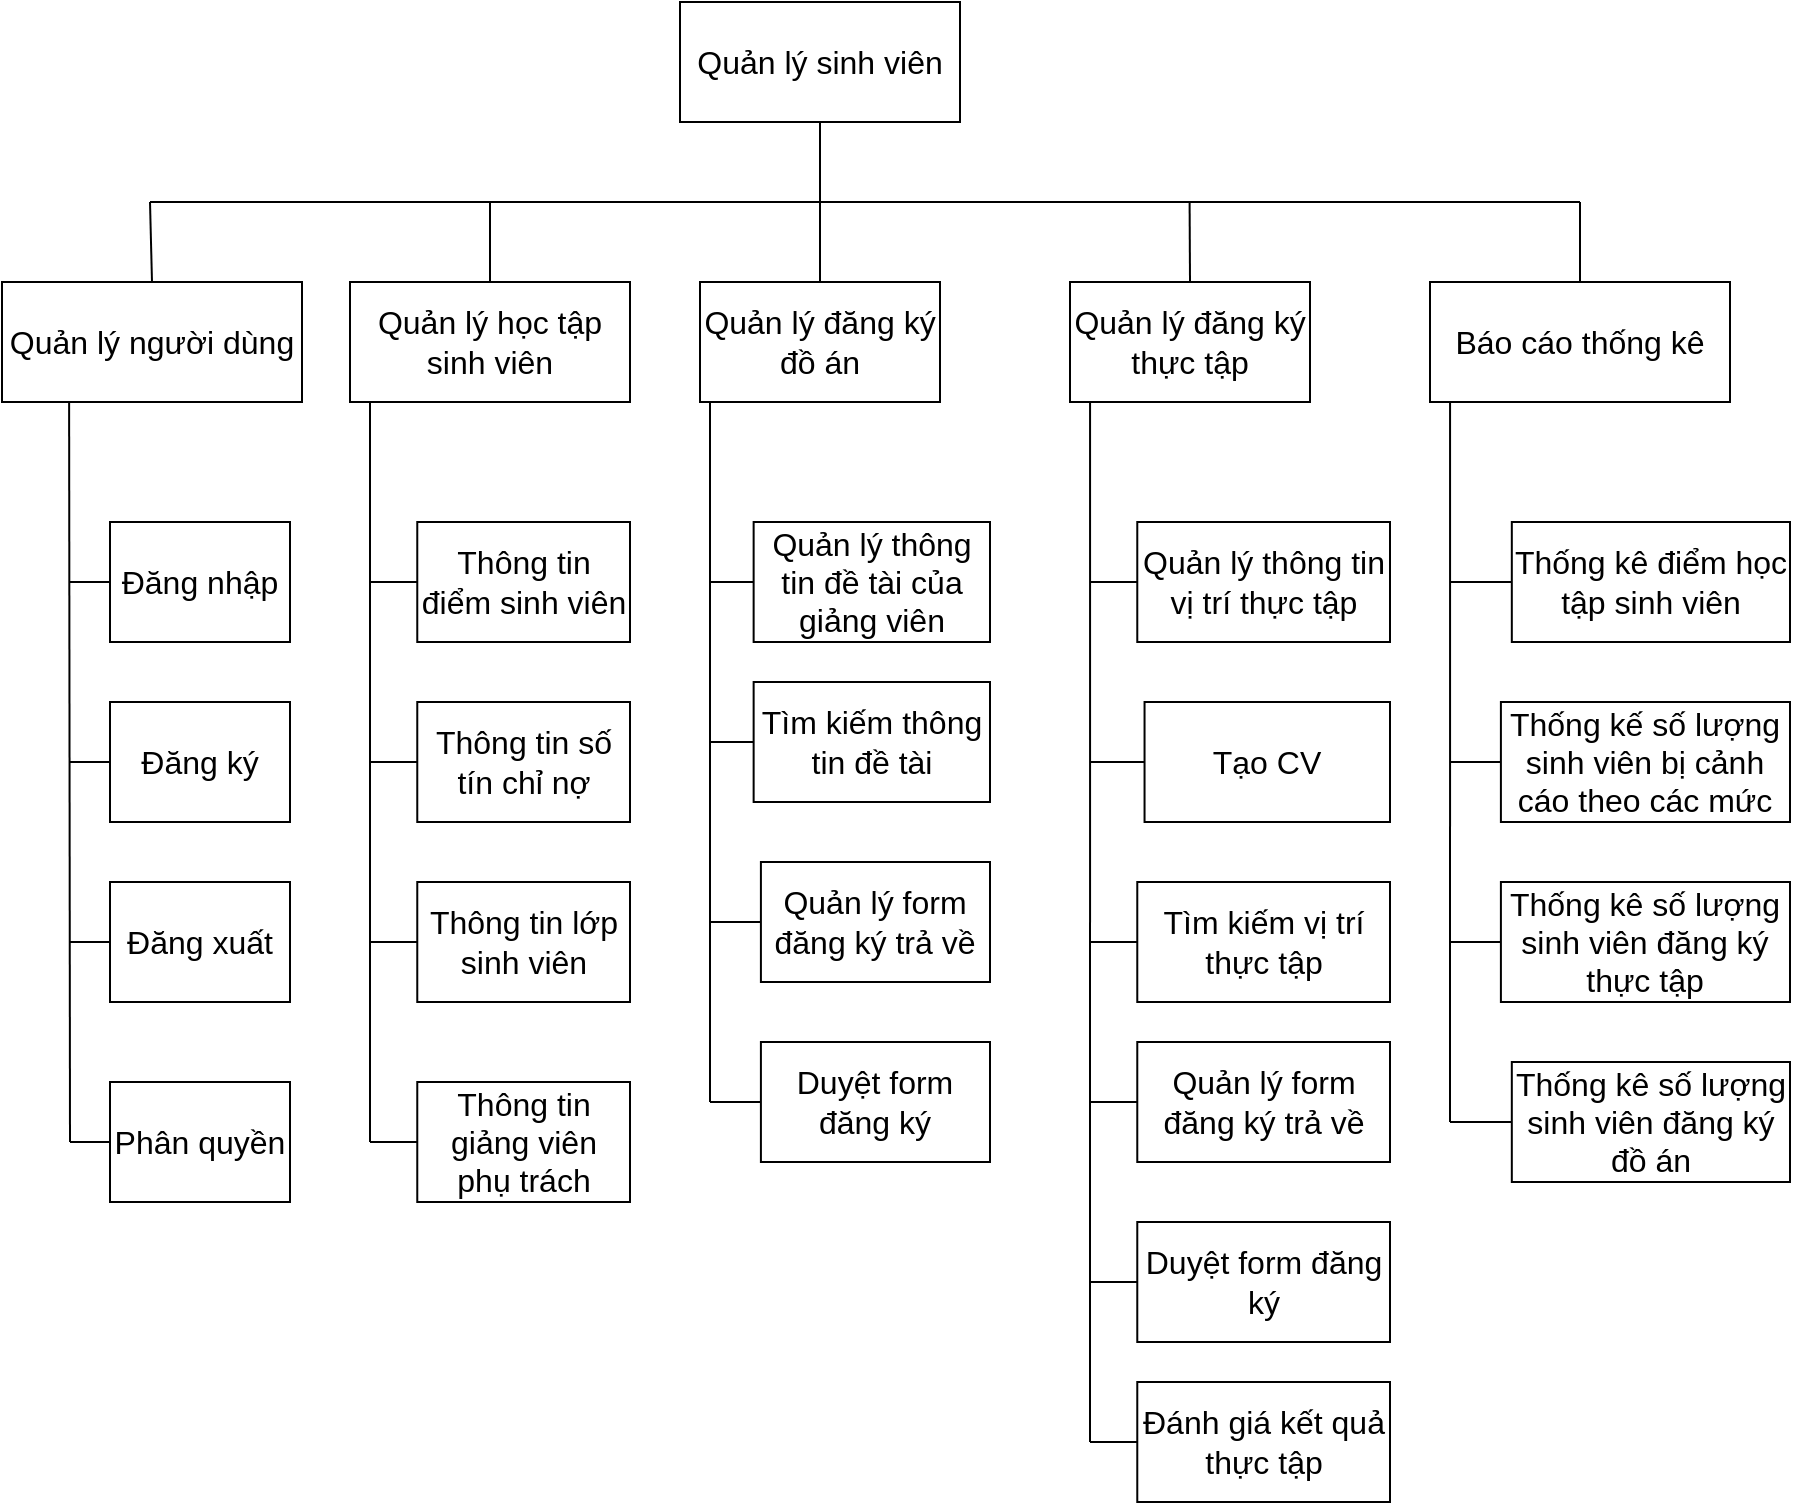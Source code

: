 <mxfile version="20.6.2" type="device"><diagram id="Tv4tAAQu98SSS8ZNaxY-" name="Page-1"><mxGraphModel dx="2060" dy="1002" grid="1" gridSize="10" guides="1" tooltips="1" connect="1" arrows="1" fold="1" page="1" pageScale="1" pageWidth="850" pageHeight="1100" math="0" shadow="0"><root><mxCell id="0"/><mxCell id="1" parent="0"/><mxCell id="yKUZTNJoOucslOGtdjoW-1" value="Quản lý sinh viên" style="rounded=0;whiteSpace=wrap;html=1;fontSize=16;" vertex="1" parent="1"><mxGeometry x="325" y="60" width="140" height="60" as="geometry"/></mxCell><mxCell id="yKUZTNJoOucslOGtdjoW-2" value="Quản lý người dùng" style="rounded=0;whiteSpace=wrap;html=1;fontSize=16;" vertex="1" parent="1"><mxGeometry x="-14" y="200" width="150" height="60" as="geometry"/></mxCell><mxCell id="yKUZTNJoOucslOGtdjoW-3" value="Quản lý học tập sinh viên" style="rounded=0;whiteSpace=wrap;html=1;fontSize=16;" vertex="1" parent="1"><mxGeometry x="160" y="200" width="140" height="60" as="geometry"/></mxCell><mxCell id="yKUZTNJoOucslOGtdjoW-4" value="Báo cáo thống kê" style="rounded=0;whiteSpace=wrap;html=1;fontSize=16;" vertex="1" parent="1"><mxGeometry x="700" y="200" width="150" height="60" as="geometry"/></mxCell><mxCell id="yKUZTNJoOucslOGtdjoW-5" value="" style="endArrow=none;html=1;fontSize=16;" edge="1" parent="1"><mxGeometry width="50" height="50" relative="1" as="geometry"><mxPoint x="60" y="160" as="sourcePoint"/><mxPoint x="775" y="160" as="targetPoint"/></mxGeometry></mxCell><mxCell id="yKUZTNJoOucslOGtdjoW-6" value="" style="endArrow=none;html=1;entryX=0.5;entryY=1;entryDx=0;entryDy=0;fontSize=16;" edge="1" parent="1" target="yKUZTNJoOucslOGtdjoW-1"><mxGeometry width="50" height="50" relative="1" as="geometry"><mxPoint x="395" y="160" as="sourcePoint"/><mxPoint x="480" y="340" as="targetPoint"/></mxGeometry></mxCell><mxCell id="yKUZTNJoOucslOGtdjoW-7" value="" style="endArrow=none;html=1;exitX=0.5;exitY=0;exitDx=0;exitDy=0;fontSize=16;" edge="1" parent="1" source="yKUZTNJoOucslOGtdjoW-2"><mxGeometry width="50" height="50" relative="1" as="geometry"><mxPoint x="62" y="200" as="sourcePoint"/><mxPoint x="60" y="160" as="targetPoint"/></mxGeometry></mxCell><mxCell id="yKUZTNJoOucslOGtdjoW-8" value="" style="endArrow=none;html=1;exitX=0.5;exitY=0;exitDx=0;exitDy=0;fontSize=16;" edge="1" parent="1" source="yKUZTNJoOucslOGtdjoW-3"><mxGeometry width="50" height="50" relative="1" as="geometry"><mxPoint x="274" y="270" as="sourcePoint"/><mxPoint x="230" y="160" as="targetPoint"/></mxGeometry></mxCell><mxCell id="yKUZTNJoOucslOGtdjoW-9" value="" style="endArrow=none;html=1;exitX=0.5;exitY=0;exitDx=0;exitDy=0;fontSize=16;" edge="1" parent="1" source="yKUZTNJoOucslOGtdjoW-4"><mxGeometry width="50" height="50" relative="1" as="geometry"><mxPoint x="530" y="280" as="sourcePoint"/><mxPoint x="775" y="160" as="targetPoint"/></mxGeometry></mxCell><mxCell id="yKUZTNJoOucslOGtdjoW-10" value="" style="endArrow=none;html=1;entryX=0.088;entryY=1.008;entryDx=0;entryDy=0;entryPerimeter=0;fontSize=16;" edge="1" parent="1"><mxGeometry width="50" height="50" relative="1" as="geometry"><mxPoint x="20" y="630" as="sourcePoint"/><mxPoint x="19.56" y="260.48" as="targetPoint"/></mxGeometry></mxCell><mxCell id="yKUZTNJoOucslOGtdjoW-11" value="" style="group;fontSize=16;" vertex="1" connectable="0" parent="1"><mxGeometry x="20" y="320" width="110" height="60" as="geometry"/></mxCell><mxCell id="yKUZTNJoOucslOGtdjoW-12" value="Đăng nhập" style="rounded=0;whiteSpace=wrap;html=1;fontSize=16;" vertex="1" parent="yKUZTNJoOucslOGtdjoW-11"><mxGeometry x="20" width="90" height="60" as="geometry"/></mxCell><mxCell id="yKUZTNJoOucslOGtdjoW-13" value="" style="endArrow=none;html=1;exitX=0;exitY=0.5;exitDx=0;exitDy=0;fontSize=16;" edge="1" parent="yKUZTNJoOucslOGtdjoW-11" source="yKUZTNJoOucslOGtdjoW-12"><mxGeometry width="50" height="50" relative="1" as="geometry"><mxPoint x="90" y="220" as="sourcePoint"/><mxPoint y="30" as="targetPoint"/></mxGeometry></mxCell><mxCell id="yKUZTNJoOucslOGtdjoW-14" value="" style="group;fontSize=16;" vertex="1" connectable="0" parent="1"><mxGeometry x="20" y="410" width="110" height="60" as="geometry"/></mxCell><mxCell id="yKUZTNJoOucslOGtdjoW-15" value="Đăng ký" style="rounded=0;whiteSpace=wrap;html=1;fontSize=16;" vertex="1" parent="yKUZTNJoOucslOGtdjoW-14"><mxGeometry x="20" width="90" height="60" as="geometry"/></mxCell><mxCell id="yKUZTNJoOucslOGtdjoW-16" value="" style="endArrow=none;html=1;exitX=0;exitY=0.5;exitDx=0;exitDy=0;fontSize=16;" edge="1" parent="yKUZTNJoOucslOGtdjoW-14" source="yKUZTNJoOucslOGtdjoW-15"><mxGeometry width="50" height="50" relative="1" as="geometry"><mxPoint x="90" y="220" as="sourcePoint"/><mxPoint y="30" as="targetPoint"/></mxGeometry></mxCell><mxCell id="yKUZTNJoOucslOGtdjoW-17" value="" style="group;fontSize=16;" vertex="1" connectable="0" parent="1"><mxGeometry x="20" y="500" width="110" height="60" as="geometry"/></mxCell><mxCell id="yKUZTNJoOucslOGtdjoW-18" value="Đăng xuất" style="rounded=0;whiteSpace=wrap;html=1;fontSize=16;" vertex="1" parent="yKUZTNJoOucslOGtdjoW-17"><mxGeometry x="20" width="90" height="60" as="geometry"/></mxCell><mxCell id="yKUZTNJoOucslOGtdjoW-19" value="" style="endArrow=none;html=1;exitX=0;exitY=0.5;exitDx=0;exitDy=0;fontSize=16;" edge="1" parent="yKUZTNJoOucslOGtdjoW-17" source="yKUZTNJoOucslOGtdjoW-18"><mxGeometry width="50" height="50" relative="1" as="geometry"><mxPoint x="90" y="220" as="sourcePoint"/><mxPoint y="30" as="targetPoint"/></mxGeometry></mxCell><mxCell id="yKUZTNJoOucslOGtdjoW-20" value="" style="endArrow=none;html=1;fontSize=16;" edge="1" parent="1"><mxGeometry width="50" height="50" relative="1" as="geometry"><mxPoint x="170" y="630" as="sourcePoint"/><mxPoint x="170" y="260" as="targetPoint"/></mxGeometry></mxCell><mxCell id="yKUZTNJoOucslOGtdjoW-21" value="" style="group;fontSize=16;" vertex="1" connectable="0" parent="1"><mxGeometry x="170" y="320" width="130" height="60" as="geometry"/></mxCell><mxCell id="yKUZTNJoOucslOGtdjoW-22" value="Thông tin điểm sinh viên" style="rounded=0;whiteSpace=wrap;html=1;fontSize=16;" vertex="1" parent="yKUZTNJoOucslOGtdjoW-21"><mxGeometry x="23.636" width="106.364" height="60" as="geometry"/></mxCell><mxCell id="yKUZTNJoOucslOGtdjoW-23" value="" style="endArrow=none;html=1;exitX=0;exitY=0.5;exitDx=0;exitDy=0;fontSize=16;" edge="1" parent="yKUZTNJoOucslOGtdjoW-21" source="yKUZTNJoOucslOGtdjoW-22"><mxGeometry width="50" height="50" relative="1" as="geometry"><mxPoint x="106.364" y="220" as="sourcePoint"/><mxPoint y="30" as="targetPoint"/></mxGeometry></mxCell><mxCell id="yKUZTNJoOucslOGtdjoW-24" value="" style="group;fontSize=16;" vertex="1" connectable="0" parent="1"><mxGeometry x="170" y="410" width="130" height="60" as="geometry"/></mxCell><mxCell id="yKUZTNJoOucslOGtdjoW-25" value="Thông tin số tín chỉ nợ" style="rounded=0;whiteSpace=wrap;html=1;fontSize=16;" vertex="1" parent="yKUZTNJoOucslOGtdjoW-24"><mxGeometry x="23.636" width="106.364" height="60" as="geometry"/></mxCell><mxCell id="yKUZTNJoOucslOGtdjoW-26" value="" style="endArrow=none;html=1;exitX=0;exitY=0.5;exitDx=0;exitDy=0;fontSize=16;" edge="1" parent="yKUZTNJoOucslOGtdjoW-24" source="yKUZTNJoOucslOGtdjoW-25"><mxGeometry width="50" height="50" relative="1" as="geometry"><mxPoint x="106.364" y="220" as="sourcePoint"/><mxPoint y="30" as="targetPoint"/></mxGeometry></mxCell><mxCell id="yKUZTNJoOucslOGtdjoW-27" value="" style="group;fontSize=16;" vertex="1" connectable="0" parent="1"><mxGeometry x="170" y="500" width="130" height="60" as="geometry"/></mxCell><mxCell id="yKUZTNJoOucslOGtdjoW-28" value="Thông tin lớp sinh viên" style="rounded=0;whiteSpace=wrap;html=1;fontSize=16;" vertex="1" parent="yKUZTNJoOucslOGtdjoW-27"><mxGeometry x="23.636" width="106.364" height="60" as="geometry"/></mxCell><mxCell id="yKUZTNJoOucslOGtdjoW-29" value="" style="endArrow=none;html=1;exitX=0;exitY=0.5;exitDx=0;exitDy=0;fontSize=16;" edge="1" parent="yKUZTNJoOucslOGtdjoW-27" source="yKUZTNJoOucslOGtdjoW-28"><mxGeometry width="50" height="50" relative="1" as="geometry"><mxPoint x="106.364" y="220" as="sourcePoint"/><mxPoint y="30" as="targetPoint"/></mxGeometry></mxCell><mxCell id="yKUZTNJoOucslOGtdjoW-30" value="" style="endArrow=none;html=1;entryX=0.092;entryY=1;entryDx=0;entryDy=0;entryPerimeter=0;fontSize=16;" edge="1" parent="1"><mxGeometry width="50" height="50" relative="1" as="geometry"><mxPoint x="530" y="780" as="sourcePoint"/><mxPoint x="530.04" y="260" as="targetPoint"/></mxGeometry></mxCell><mxCell id="yKUZTNJoOucslOGtdjoW-31" value="" style="group;fontSize=16;" vertex="1" connectable="0" parent="1"><mxGeometry x="550" y="160" width="120" height="100" as="geometry"/></mxCell><mxCell id="yKUZTNJoOucslOGtdjoW-32" value="Quản lý đăng ký thực tập" style="rounded=0;whiteSpace=wrap;html=1;fontSize=16;" vertex="1" parent="yKUZTNJoOucslOGtdjoW-31"><mxGeometry x="-30" y="40" width="120" height="60" as="geometry"/></mxCell><mxCell id="yKUZTNJoOucslOGtdjoW-33" value="" style="endArrow=none;html=1;fontSize=16;" edge="1" parent="yKUZTNJoOucslOGtdjoW-31"><mxGeometry width="50" height="50" relative="1" as="geometry"><mxPoint x="30" y="40" as="sourcePoint"/><mxPoint x="29.8" as="targetPoint"/></mxGeometry></mxCell><mxCell id="yKUZTNJoOucslOGtdjoW-34" value="" style="group;fontSize=16;" vertex="1" connectable="0" parent="1"><mxGeometry x="530" y="320" width="150" height="60" as="geometry"/></mxCell><mxCell id="yKUZTNJoOucslOGtdjoW-35" value="Quản lý thông tin vị trí thực tập" style="rounded=0;whiteSpace=wrap;html=1;fontSize=16;" vertex="1" parent="yKUZTNJoOucslOGtdjoW-34"><mxGeometry x="23.64" width="126.36" height="60" as="geometry"/></mxCell><mxCell id="yKUZTNJoOucslOGtdjoW-36" value="" style="endArrow=none;html=1;exitX=0;exitY=0.5;exitDx=0;exitDy=0;fontSize=16;" edge="1" parent="yKUZTNJoOucslOGtdjoW-34" source="yKUZTNJoOucslOGtdjoW-35"><mxGeometry width="50" height="50" relative="1" as="geometry"><mxPoint x="106.364" y="220" as="sourcePoint"/><mxPoint y="30" as="targetPoint"/></mxGeometry></mxCell><mxCell id="yKUZTNJoOucslOGtdjoW-37" value="" style="group;fontSize=16;" vertex="1" connectable="0" parent="1"><mxGeometry x="530" y="410" width="150" height="60" as="geometry"/></mxCell><mxCell id="yKUZTNJoOucslOGtdjoW-38" value="Tạo CV" style="rounded=0;whiteSpace=wrap;html=1;fontSize=16;" vertex="1" parent="yKUZTNJoOucslOGtdjoW-37"><mxGeometry x="27.273" width="122.727" height="60" as="geometry"/></mxCell><mxCell id="yKUZTNJoOucslOGtdjoW-39" value="" style="endArrow=none;html=1;exitX=0;exitY=0.5;exitDx=0;exitDy=0;fontSize=16;" edge="1" parent="yKUZTNJoOucslOGtdjoW-37" source="yKUZTNJoOucslOGtdjoW-38"><mxGeometry width="50" height="50" relative="1" as="geometry"><mxPoint x="122.727" y="220" as="sourcePoint"/><mxPoint y="30" as="targetPoint"/></mxGeometry></mxCell><mxCell id="yKUZTNJoOucslOGtdjoW-40" value="" style="group;fontSize=16;" vertex="1" connectable="0" parent="1"><mxGeometry x="530" y="500" width="150" height="60" as="geometry"/></mxCell><mxCell id="yKUZTNJoOucslOGtdjoW-41" value="Tìm kiếm vị trí thực tập" style="rounded=0;whiteSpace=wrap;html=1;fontSize=16;" vertex="1" parent="yKUZTNJoOucslOGtdjoW-40"><mxGeometry x="23.64" width="126.36" height="60" as="geometry"/></mxCell><mxCell id="yKUZTNJoOucslOGtdjoW-42" value="" style="endArrow=none;html=1;exitX=0;exitY=0.5;exitDx=0;exitDy=0;fontSize=16;" edge="1" parent="yKUZTNJoOucslOGtdjoW-40" source="yKUZTNJoOucslOGtdjoW-41"><mxGeometry width="50" height="50" relative="1" as="geometry"><mxPoint x="106.364" y="220" as="sourcePoint"/><mxPoint y="30" as="targetPoint"/></mxGeometry></mxCell><mxCell id="yKUZTNJoOucslOGtdjoW-43" value="" style="group;fontSize=16;" vertex="1" connectable="0" parent="1"><mxGeometry x="710" y="320" width="170" height="60" as="geometry"/></mxCell><mxCell id="yKUZTNJoOucslOGtdjoW-44" value="Thống kê điểm học tập sinh viên" style="rounded=0;whiteSpace=wrap;html=1;fontSize=16;" vertex="1" parent="yKUZTNJoOucslOGtdjoW-43"><mxGeometry x="30.909" width="139.091" height="60" as="geometry"/></mxCell><mxCell id="yKUZTNJoOucslOGtdjoW-45" value="" style="endArrow=none;html=1;exitX=0;exitY=0.5;exitDx=0;exitDy=0;fontSize=16;" edge="1" parent="yKUZTNJoOucslOGtdjoW-43" source="yKUZTNJoOucslOGtdjoW-44"><mxGeometry width="50" height="50" relative="1" as="geometry"><mxPoint x="139.091" y="220" as="sourcePoint"/><mxPoint y="30" as="targetPoint"/></mxGeometry></mxCell><mxCell id="yKUZTNJoOucslOGtdjoW-46" value="" style="group;fontSize=16;" vertex="1" connectable="0" parent="1"><mxGeometry x="710" y="590" width="170" height="60" as="geometry"/></mxCell><mxCell id="yKUZTNJoOucslOGtdjoW-47" value="Thống kê số lượng sinh viên đăng ký đồ án" style="rounded=0;whiteSpace=wrap;html=1;fontSize=16;" vertex="1" parent="yKUZTNJoOucslOGtdjoW-46"><mxGeometry x="30.909" width="139.091" height="60" as="geometry"/></mxCell><mxCell id="yKUZTNJoOucslOGtdjoW-48" value="" style="endArrow=none;html=1;exitX=0;exitY=0.5;exitDx=0;exitDy=0;fontSize=16;" edge="1" parent="yKUZTNJoOucslOGtdjoW-46" source="yKUZTNJoOucslOGtdjoW-47"><mxGeometry width="50" height="50" relative="1" as="geometry"><mxPoint x="139.091" y="220" as="sourcePoint"/><mxPoint y="30" as="targetPoint"/></mxGeometry></mxCell><mxCell id="yKUZTNJoOucslOGtdjoW-49" value="" style="group;fontSize=16;" vertex="1" connectable="0" parent="1"><mxGeometry x="710" y="500" width="170" height="60" as="geometry"/></mxCell><mxCell id="yKUZTNJoOucslOGtdjoW-50" value="Thống kê số lượng sinh viên đăng ký thực tập" style="rounded=0;whiteSpace=wrap;html=1;fontSize=16;" vertex="1" parent="yKUZTNJoOucslOGtdjoW-49"><mxGeometry x="25.45" width="144.55" height="60" as="geometry"/></mxCell><mxCell id="yKUZTNJoOucslOGtdjoW-51" value="" style="endArrow=none;html=1;exitX=0;exitY=0.5;exitDx=0;exitDy=0;fontSize=16;" edge="1" parent="yKUZTNJoOucslOGtdjoW-49" source="yKUZTNJoOucslOGtdjoW-50"><mxGeometry width="50" height="50" relative="1" as="geometry"><mxPoint x="114.545" y="220" as="sourcePoint"/><mxPoint y="30" as="targetPoint"/></mxGeometry></mxCell><mxCell id="yKUZTNJoOucslOGtdjoW-52" value="" style="endArrow=none;html=1;entryX=0.092;entryY=1;entryDx=0;entryDy=0;entryPerimeter=0;fontSize=16;" edge="1" parent="1"><mxGeometry width="50" height="50" relative="1" as="geometry"><mxPoint x="710" y="620" as="sourcePoint"/><mxPoint x="710.04" y="260" as="targetPoint"/></mxGeometry></mxCell><mxCell id="yKUZTNJoOucslOGtdjoW-53" value="" style="endArrow=none;html=1;exitX=0.5;exitY=0;exitDx=0;exitDy=0;fontSize=16;" edge="1" parent="1" source="yKUZTNJoOucslOGtdjoW-57"><mxGeometry width="50" height="50" relative="1" as="geometry"><mxPoint x="396" y="200" as="sourcePoint"/><mxPoint x="395" y="160" as="targetPoint"/></mxGeometry></mxCell><mxCell id="yKUZTNJoOucslOGtdjoW-54" value="" style="group;fontSize=16;" vertex="1" connectable="0" parent="1"><mxGeometry x="340" y="320" width="140" height="60" as="geometry"/></mxCell><mxCell id="yKUZTNJoOucslOGtdjoW-55" value="Quản lý thông tin đề tài của giảng viên" style="rounded=0;whiteSpace=wrap;html=1;fontSize=16;" vertex="1" parent="yKUZTNJoOucslOGtdjoW-54"><mxGeometry x="21.82" width="118.18" height="60" as="geometry"/></mxCell><mxCell id="yKUZTNJoOucslOGtdjoW-56" value="" style="endArrow=none;html=1;exitX=0;exitY=0.5;exitDx=0;exitDy=0;fontSize=16;" edge="1" parent="yKUZTNJoOucslOGtdjoW-54" source="yKUZTNJoOucslOGtdjoW-55"><mxGeometry width="50" height="50" relative="1" as="geometry"><mxPoint x="98.182" y="220" as="sourcePoint"/><mxPoint y="30" as="targetPoint"/></mxGeometry></mxCell><mxCell id="yKUZTNJoOucslOGtdjoW-57" value="Quản lý đăng ký đồ án" style="rounded=0;whiteSpace=wrap;html=1;fontSize=16;" vertex="1" parent="1"><mxGeometry x="335" y="200" width="120" height="60" as="geometry"/></mxCell><mxCell id="yKUZTNJoOucslOGtdjoW-58" value="" style="endArrow=none;html=1;fontSize=16;" edge="1" parent="1"><mxGeometry width="50" height="50" relative="1" as="geometry"><mxPoint x="340" y="610" as="sourcePoint"/><mxPoint x="340" y="260" as="targetPoint"/></mxGeometry></mxCell><mxCell id="yKUZTNJoOucslOGtdjoW-59" value="" style="group;fontSize=16;" vertex="1" connectable="0" parent="1"><mxGeometry x="340" y="490" width="140" height="60" as="geometry"/></mxCell><mxCell id="yKUZTNJoOucslOGtdjoW-60" value="Quản lý form đăng ký trả về" style="rounded=0;whiteSpace=wrap;html=1;fontSize=16;" vertex="1" parent="yKUZTNJoOucslOGtdjoW-59"><mxGeometry x="25.455" width="114.545" height="60" as="geometry"/></mxCell><mxCell id="yKUZTNJoOucslOGtdjoW-61" value="" style="endArrow=none;html=1;exitX=0;exitY=0.5;exitDx=0;exitDy=0;fontSize=16;" edge="1" parent="yKUZTNJoOucslOGtdjoW-59" source="yKUZTNJoOucslOGtdjoW-60"><mxGeometry width="50" height="50" relative="1" as="geometry"><mxPoint x="114.545" y="220" as="sourcePoint"/><mxPoint y="30" as="targetPoint"/></mxGeometry></mxCell><mxCell id="yKUZTNJoOucslOGtdjoW-62" value="" style="group;fontSize=16;" vertex="1" connectable="0" parent="1"><mxGeometry x="340" y="400" width="140" height="60" as="geometry"/></mxCell><mxCell id="yKUZTNJoOucslOGtdjoW-63" value="Tìm kiếm thông tin đề tài" style="rounded=0;whiteSpace=wrap;html=1;fontSize=16;" vertex="1" parent="yKUZTNJoOucslOGtdjoW-62"><mxGeometry x="21.82" width="118.18" height="60" as="geometry"/></mxCell><mxCell id="yKUZTNJoOucslOGtdjoW-64" value="" style="endArrow=none;html=1;exitX=0;exitY=0.5;exitDx=0;exitDy=0;fontSize=16;" edge="1" parent="yKUZTNJoOucslOGtdjoW-62" source="yKUZTNJoOucslOGtdjoW-63"><mxGeometry width="50" height="50" relative="1" as="geometry"><mxPoint x="98.182" y="220" as="sourcePoint"/><mxPoint y="30" as="targetPoint"/></mxGeometry></mxCell><mxCell id="yKUZTNJoOucslOGtdjoW-65" value="" style="group;fontSize=16;" vertex="1" connectable="0" parent="1"><mxGeometry x="710" y="410" width="170" height="60" as="geometry"/></mxCell><mxCell id="yKUZTNJoOucslOGtdjoW-66" value="Thống kế số lượng sinh viên bị cảnh cáo theo các mức" style="rounded=0;whiteSpace=wrap;html=1;fontSize=16;" vertex="1" parent="yKUZTNJoOucslOGtdjoW-65"><mxGeometry x="25.45" width="144.55" height="60" as="geometry"/></mxCell><mxCell id="yKUZTNJoOucslOGtdjoW-67" value="" style="endArrow=none;html=1;exitX=0;exitY=0.5;exitDx=0;exitDy=0;fontSize=16;" edge="1" parent="yKUZTNJoOucslOGtdjoW-65" source="yKUZTNJoOucslOGtdjoW-66"><mxGeometry width="50" height="50" relative="1" as="geometry"><mxPoint x="114.545" y="220" as="sourcePoint"/><mxPoint y="30" as="targetPoint"/></mxGeometry></mxCell><mxCell id="yKUZTNJoOucslOGtdjoW-71" value="" style="group;fontSize=16;" vertex="1" connectable="0" parent="1"><mxGeometry x="20" y="600" width="110" height="60" as="geometry"/></mxCell><mxCell id="yKUZTNJoOucslOGtdjoW-72" value="Phân quyền" style="rounded=0;whiteSpace=wrap;html=1;fontSize=16;" vertex="1" parent="yKUZTNJoOucslOGtdjoW-71"><mxGeometry x="20" width="90" height="60" as="geometry"/></mxCell><mxCell id="yKUZTNJoOucslOGtdjoW-73" value="" style="endArrow=none;html=1;exitX=0;exitY=0.5;exitDx=0;exitDy=0;fontSize=16;" edge="1" parent="yKUZTNJoOucslOGtdjoW-71" source="yKUZTNJoOucslOGtdjoW-72"><mxGeometry width="50" height="50" relative="1" as="geometry"><mxPoint x="90" y="220" as="sourcePoint"/><mxPoint y="30" as="targetPoint"/></mxGeometry></mxCell><mxCell id="yKUZTNJoOucslOGtdjoW-74" value="" style="group;fontSize=16;" vertex="1" connectable="0" parent="1"><mxGeometry x="170" y="600" width="130" height="60" as="geometry"/></mxCell><mxCell id="yKUZTNJoOucslOGtdjoW-75" value="Thông tin giảng viên phụ trách" style="rounded=0;whiteSpace=wrap;html=1;fontSize=16;" vertex="1" parent="yKUZTNJoOucslOGtdjoW-74"><mxGeometry x="23.636" width="106.364" height="60" as="geometry"/></mxCell><mxCell id="yKUZTNJoOucslOGtdjoW-76" value="" style="endArrow=none;html=1;exitX=0;exitY=0.5;exitDx=0;exitDy=0;fontSize=16;" edge="1" parent="yKUZTNJoOucslOGtdjoW-74" source="yKUZTNJoOucslOGtdjoW-75"><mxGeometry width="50" height="50" relative="1" as="geometry"><mxPoint x="106.364" y="220" as="sourcePoint"/><mxPoint y="30" as="targetPoint"/></mxGeometry></mxCell><mxCell id="yKUZTNJoOucslOGtdjoW-83" value="" style="group;fontSize=16;" vertex="1" connectable="0" parent="1"><mxGeometry x="340" y="580" width="140" height="60" as="geometry"/></mxCell><mxCell id="yKUZTNJoOucslOGtdjoW-84" value="Duyệt form đăng ký" style="rounded=0;whiteSpace=wrap;html=1;fontSize=16;" vertex="1" parent="yKUZTNJoOucslOGtdjoW-83"><mxGeometry x="25.455" width="114.545" height="60" as="geometry"/></mxCell><mxCell id="yKUZTNJoOucslOGtdjoW-85" value="" style="endArrow=none;html=1;exitX=0;exitY=0.5;exitDx=0;exitDy=0;fontSize=16;" edge="1" parent="yKUZTNJoOucslOGtdjoW-83" source="yKUZTNJoOucslOGtdjoW-84"><mxGeometry width="50" height="50" relative="1" as="geometry"><mxPoint x="114.545" y="220" as="sourcePoint"/><mxPoint y="30" as="targetPoint"/></mxGeometry></mxCell><mxCell id="yKUZTNJoOucslOGtdjoW-89" value="" style="group;fontSize=16;" vertex="1" connectable="0" parent="1"><mxGeometry x="530" y="580" width="150" height="60" as="geometry"/></mxCell><mxCell id="yKUZTNJoOucslOGtdjoW-90" value="Quản lý form đăng ký trả về" style="rounded=0;whiteSpace=wrap;html=1;fontSize=16;" vertex="1" parent="yKUZTNJoOucslOGtdjoW-89"><mxGeometry x="23.64" width="126.36" height="60" as="geometry"/></mxCell><mxCell id="yKUZTNJoOucslOGtdjoW-91" value="" style="endArrow=none;html=1;exitX=0;exitY=0.5;exitDx=0;exitDy=0;fontSize=16;" edge="1" parent="yKUZTNJoOucslOGtdjoW-89" source="yKUZTNJoOucslOGtdjoW-90"><mxGeometry width="50" height="50" relative="1" as="geometry"><mxPoint x="106.364" y="220" as="sourcePoint"/><mxPoint y="30" as="targetPoint"/></mxGeometry></mxCell><mxCell id="yKUZTNJoOucslOGtdjoW-92" value="" style="group;fontSize=16;" vertex="1" connectable="0" parent="1"><mxGeometry x="530" y="670" width="150" height="60" as="geometry"/></mxCell><mxCell id="yKUZTNJoOucslOGtdjoW-93" value="Duyệt form đăng ký" style="rounded=0;whiteSpace=wrap;html=1;fontSize=16;" vertex="1" parent="yKUZTNJoOucslOGtdjoW-92"><mxGeometry x="23.64" width="126.36" height="60" as="geometry"/></mxCell><mxCell id="yKUZTNJoOucslOGtdjoW-94" value="" style="endArrow=none;html=1;exitX=0;exitY=0.5;exitDx=0;exitDy=0;fontSize=16;" edge="1" parent="yKUZTNJoOucslOGtdjoW-92" source="yKUZTNJoOucslOGtdjoW-93"><mxGeometry width="50" height="50" relative="1" as="geometry"><mxPoint x="106.364" y="220" as="sourcePoint"/><mxPoint y="30" as="targetPoint"/></mxGeometry></mxCell><mxCell id="yKUZTNJoOucslOGtdjoW-95" value="" style="group;fontSize=16;" vertex="1" connectable="0" parent="1"><mxGeometry x="530" y="750" width="150" height="60" as="geometry"/></mxCell><mxCell id="yKUZTNJoOucslOGtdjoW-96" value="Đánh giá kết quả thực tập" style="rounded=0;whiteSpace=wrap;html=1;fontSize=16;" vertex="1" parent="yKUZTNJoOucslOGtdjoW-95"><mxGeometry x="23.64" width="126.36" height="60" as="geometry"/></mxCell><mxCell id="yKUZTNJoOucslOGtdjoW-97" value="" style="endArrow=none;html=1;exitX=0;exitY=0.5;exitDx=0;exitDy=0;fontSize=16;" edge="1" parent="yKUZTNJoOucslOGtdjoW-95" source="yKUZTNJoOucslOGtdjoW-96"><mxGeometry width="50" height="50" relative="1" as="geometry"><mxPoint x="106.364" y="220" as="sourcePoint"/><mxPoint y="30" as="targetPoint"/></mxGeometry></mxCell></root></mxGraphModel></diagram></mxfile>